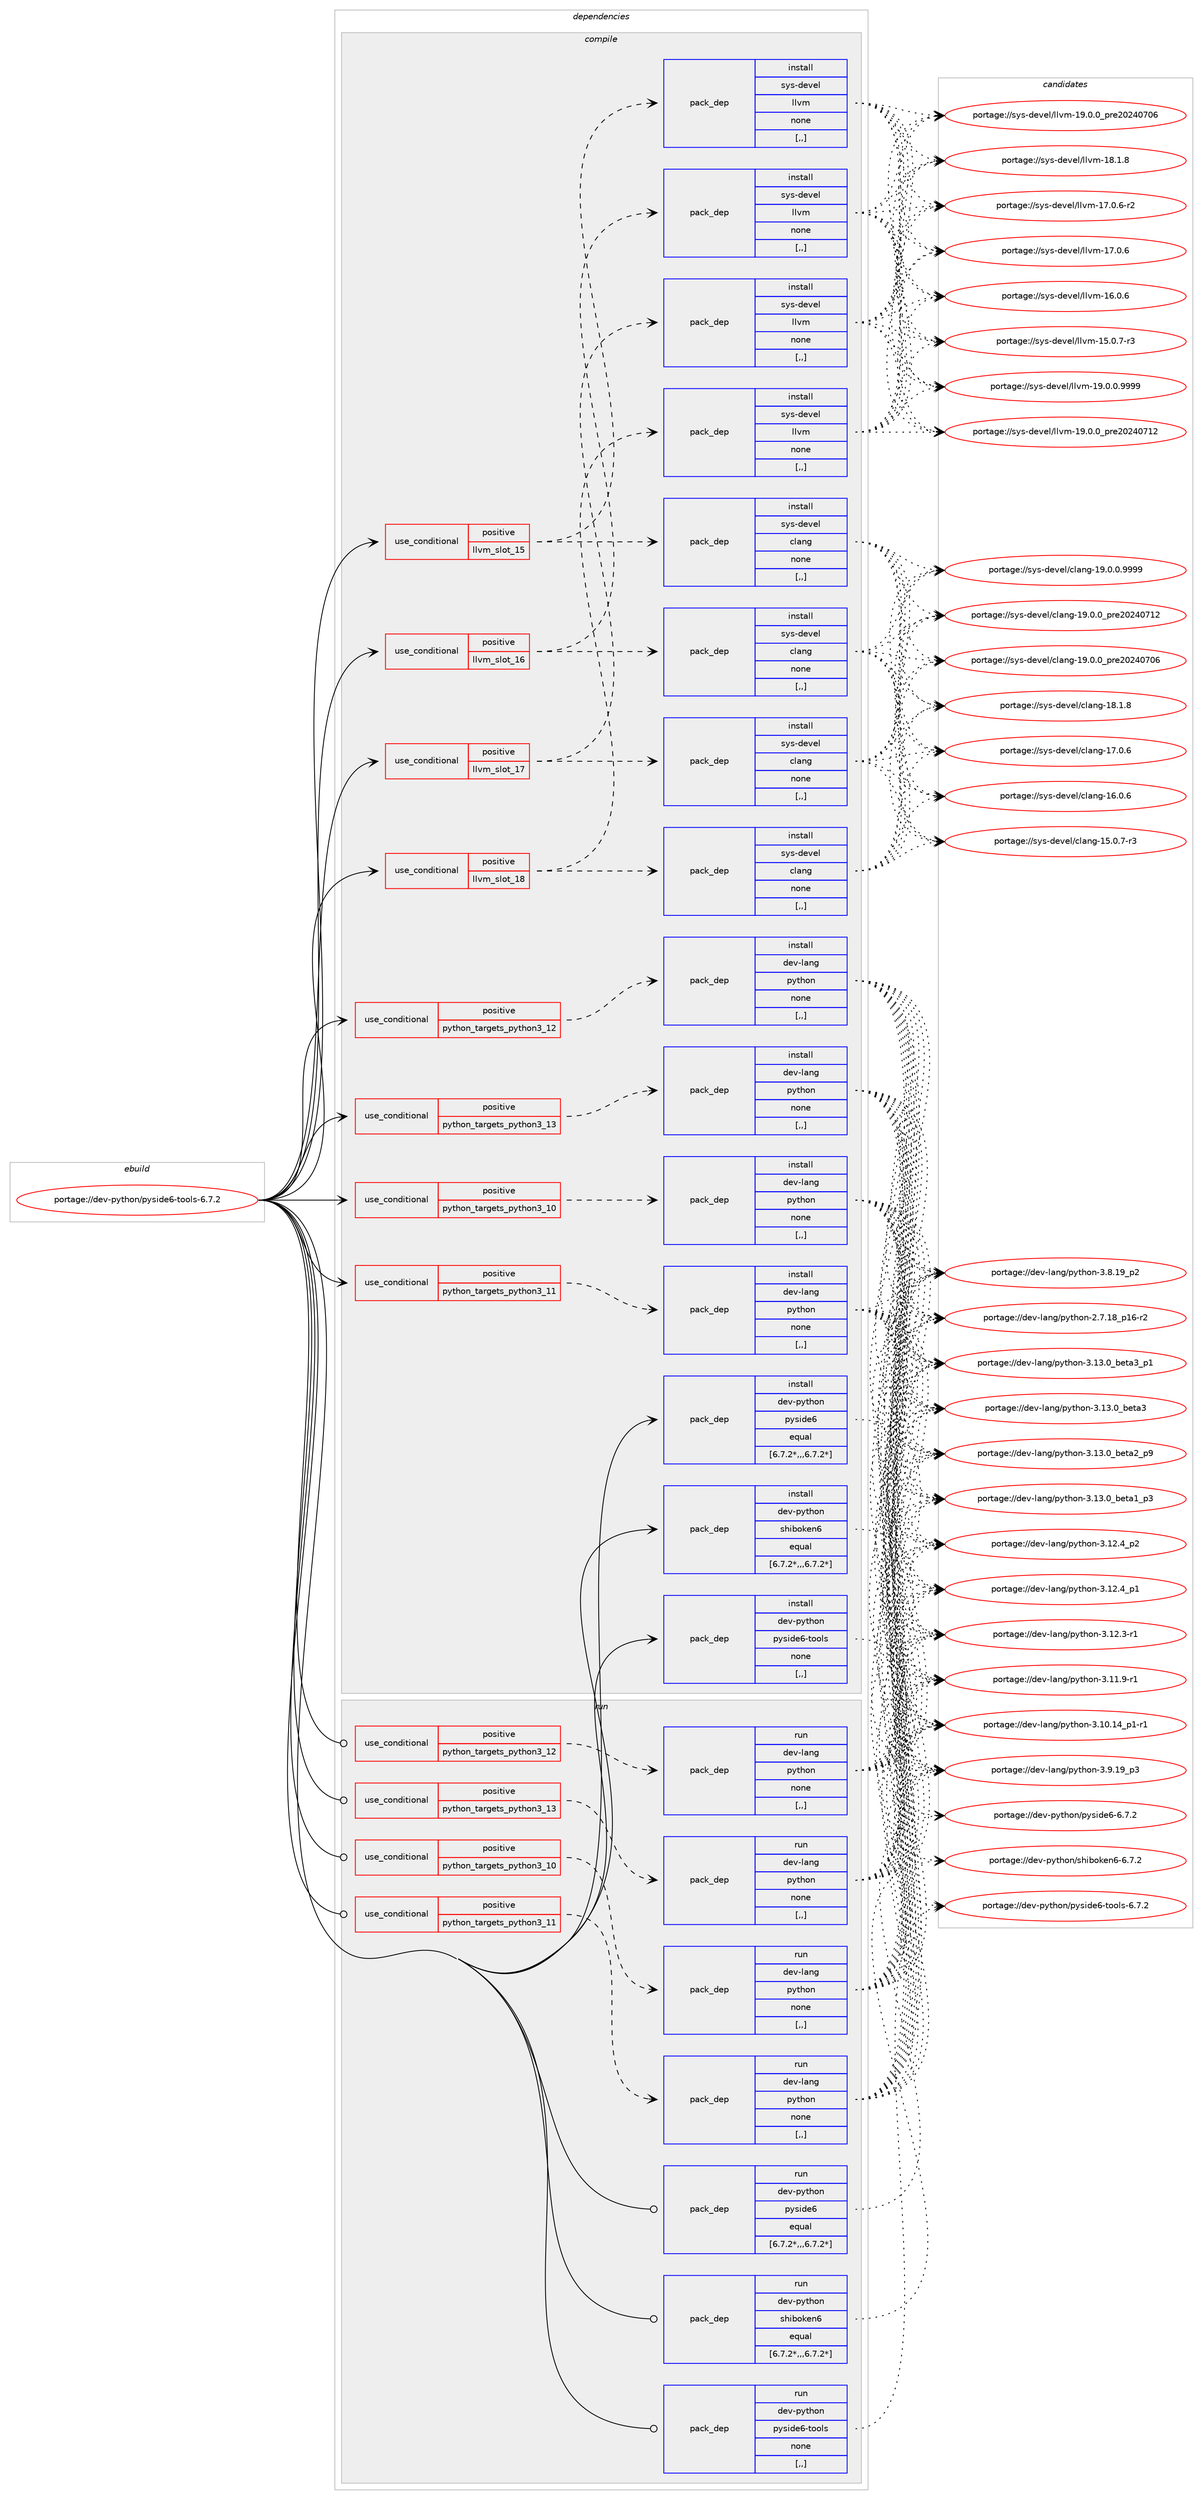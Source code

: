 digraph prolog {

# *************
# Graph options
# *************

newrank=true;
concentrate=true;
compound=true;
graph [rankdir=LR,fontname=Helvetica,fontsize=10,ranksep=1.5];#, ranksep=2.5, nodesep=0.2];
edge  [arrowhead=vee];
node  [fontname=Helvetica,fontsize=10];

# **********
# The ebuild
# **********

subgraph cluster_leftcol {
color=gray;
label=<<i>ebuild</i>>;
id [label="portage://dev-python/pyside6-tools-6.7.2", color=red, width=4, href="../dev-python/pyside6-tools-6.7.2.svg"];
}

# ****************
# The dependencies
# ****************

subgraph cluster_midcol {
color=gray;
label=<<i>dependencies</i>>;
subgraph cluster_compile {
fillcolor="#eeeeee";
style=filled;
label=<<i>compile</i>>;
subgraph cond37567 {
dependency158125 [label=<<TABLE BORDER="0" CELLBORDER="1" CELLSPACING="0" CELLPADDING="4"><TR><TD ROWSPAN="3" CELLPADDING="10">use_conditional</TD></TR><TR><TD>positive</TD></TR><TR><TD>llvm_slot_15</TD></TR></TABLE>>, shape=none, color=red];
subgraph pack119290 {
dependency158126 [label=<<TABLE BORDER="0" CELLBORDER="1" CELLSPACING="0" CELLPADDING="4" WIDTH="220"><TR><TD ROWSPAN="6" CELLPADDING="30">pack_dep</TD></TR><TR><TD WIDTH="110">install</TD></TR><TR><TD>sys-devel</TD></TR><TR><TD>clang</TD></TR><TR><TD>none</TD></TR><TR><TD>[,,]</TD></TR></TABLE>>, shape=none, color=blue];
}
dependency158125:e -> dependency158126:w [weight=20,style="dashed",arrowhead="vee"];
subgraph pack119291 {
dependency158127 [label=<<TABLE BORDER="0" CELLBORDER="1" CELLSPACING="0" CELLPADDING="4" WIDTH="220"><TR><TD ROWSPAN="6" CELLPADDING="30">pack_dep</TD></TR><TR><TD WIDTH="110">install</TD></TR><TR><TD>sys-devel</TD></TR><TR><TD>llvm</TD></TR><TR><TD>none</TD></TR><TR><TD>[,,]</TD></TR></TABLE>>, shape=none, color=blue];
}
dependency158125:e -> dependency158127:w [weight=20,style="dashed",arrowhead="vee"];
}
id:e -> dependency158125:w [weight=20,style="solid",arrowhead="vee"];
subgraph cond37568 {
dependency158128 [label=<<TABLE BORDER="0" CELLBORDER="1" CELLSPACING="0" CELLPADDING="4"><TR><TD ROWSPAN="3" CELLPADDING="10">use_conditional</TD></TR><TR><TD>positive</TD></TR><TR><TD>llvm_slot_16</TD></TR></TABLE>>, shape=none, color=red];
subgraph pack119292 {
dependency158129 [label=<<TABLE BORDER="0" CELLBORDER="1" CELLSPACING="0" CELLPADDING="4" WIDTH="220"><TR><TD ROWSPAN="6" CELLPADDING="30">pack_dep</TD></TR><TR><TD WIDTH="110">install</TD></TR><TR><TD>sys-devel</TD></TR><TR><TD>clang</TD></TR><TR><TD>none</TD></TR><TR><TD>[,,]</TD></TR></TABLE>>, shape=none, color=blue];
}
dependency158128:e -> dependency158129:w [weight=20,style="dashed",arrowhead="vee"];
subgraph pack119293 {
dependency158130 [label=<<TABLE BORDER="0" CELLBORDER="1" CELLSPACING="0" CELLPADDING="4" WIDTH="220"><TR><TD ROWSPAN="6" CELLPADDING="30">pack_dep</TD></TR><TR><TD WIDTH="110">install</TD></TR><TR><TD>sys-devel</TD></TR><TR><TD>llvm</TD></TR><TR><TD>none</TD></TR><TR><TD>[,,]</TD></TR></TABLE>>, shape=none, color=blue];
}
dependency158128:e -> dependency158130:w [weight=20,style="dashed",arrowhead="vee"];
}
id:e -> dependency158128:w [weight=20,style="solid",arrowhead="vee"];
subgraph cond37569 {
dependency158131 [label=<<TABLE BORDER="0" CELLBORDER="1" CELLSPACING="0" CELLPADDING="4"><TR><TD ROWSPAN="3" CELLPADDING="10">use_conditional</TD></TR><TR><TD>positive</TD></TR><TR><TD>llvm_slot_17</TD></TR></TABLE>>, shape=none, color=red];
subgraph pack119294 {
dependency158132 [label=<<TABLE BORDER="0" CELLBORDER="1" CELLSPACING="0" CELLPADDING="4" WIDTH="220"><TR><TD ROWSPAN="6" CELLPADDING="30">pack_dep</TD></TR><TR><TD WIDTH="110">install</TD></TR><TR><TD>sys-devel</TD></TR><TR><TD>clang</TD></TR><TR><TD>none</TD></TR><TR><TD>[,,]</TD></TR></TABLE>>, shape=none, color=blue];
}
dependency158131:e -> dependency158132:w [weight=20,style="dashed",arrowhead="vee"];
subgraph pack119295 {
dependency158133 [label=<<TABLE BORDER="0" CELLBORDER="1" CELLSPACING="0" CELLPADDING="4" WIDTH="220"><TR><TD ROWSPAN="6" CELLPADDING="30">pack_dep</TD></TR><TR><TD WIDTH="110">install</TD></TR><TR><TD>sys-devel</TD></TR><TR><TD>llvm</TD></TR><TR><TD>none</TD></TR><TR><TD>[,,]</TD></TR></TABLE>>, shape=none, color=blue];
}
dependency158131:e -> dependency158133:w [weight=20,style="dashed",arrowhead="vee"];
}
id:e -> dependency158131:w [weight=20,style="solid",arrowhead="vee"];
subgraph cond37570 {
dependency158134 [label=<<TABLE BORDER="0" CELLBORDER="1" CELLSPACING="0" CELLPADDING="4"><TR><TD ROWSPAN="3" CELLPADDING="10">use_conditional</TD></TR><TR><TD>positive</TD></TR><TR><TD>llvm_slot_18</TD></TR></TABLE>>, shape=none, color=red];
subgraph pack119296 {
dependency158135 [label=<<TABLE BORDER="0" CELLBORDER="1" CELLSPACING="0" CELLPADDING="4" WIDTH="220"><TR><TD ROWSPAN="6" CELLPADDING="30">pack_dep</TD></TR><TR><TD WIDTH="110">install</TD></TR><TR><TD>sys-devel</TD></TR><TR><TD>clang</TD></TR><TR><TD>none</TD></TR><TR><TD>[,,]</TD></TR></TABLE>>, shape=none, color=blue];
}
dependency158134:e -> dependency158135:w [weight=20,style="dashed",arrowhead="vee"];
subgraph pack119297 {
dependency158136 [label=<<TABLE BORDER="0" CELLBORDER="1" CELLSPACING="0" CELLPADDING="4" WIDTH="220"><TR><TD ROWSPAN="6" CELLPADDING="30">pack_dep</TD></TR><TR><TD WIDTH="110">install</TD></TR><TR><TD>sys-devel</TD></TR><TR><TD>llvm</TD></TR><TR><TD>none</TD></TR><TR><TD>[,,]</TD></TR></TABLE>>, shape=none, color=blue];
}
dependency158134:e -> dependency158136:w [weight=20,style="dashed",arrowhead="vee"];
}
id:e -> dependency158134:w [weight=20,style="solid",arrowhead="vee"];
subgraph cond37571 {
dependency158137 [label=<<TABLE BORDER="0" CELLBORDER="1" CELLSPACING="0" CELLPADDING="4"><TR><TD ROWSPAN="3" CELLPADDING="10">use_conditional</TD></TR><TR><TD>positive</TD></TR><TR><TD>python_targets_python3_10</TD></TR></TABLE>>, shape=none, color=red];
subgraph pack119298 {
dependency158138 [label=<<TABLE BORDER="0" CELLBORDER="1" CELLSPACING="0" CELLPADDING="4" WIDTH="220"><TR><TD ROWSPAN="6" CELLPADDING="30">pack_dep</TD></TR><TR><TD WIDTH="110">install</TD></TR><TR><TD>dev-lang</TD></TR><TR><TD>python</TD></TR><TR><TD>none</TD></TR><TR><TD>[,,]</TD></TR></TABLE>>, shape=none, color=blue];
}
dependency158137:e -> dependency158138:w [weight=20,style="dashed",arrowhead="vee"];
}
id:e -> dependency158137:w [weight=20,style="solid",arrowhead="vee"];
subgraph cond37572 {
dependency158139 [label=<<TABLE BORDER="0" CELLBORDER="1" CELLSPACING="0" CELLPADDING="4"><TR><TD ROWSPAN="3" CELLPADDING="10">use_conditional</TD></TR><TR><TD>positive</TD></TR><TR><TD>python_targets_python3_11</TD></TR></TABLE>>, shape=none, color=red];
subgraph pack119299 {
dependency158140 [label=<<TABLE BORDER="0" CELLBORDER="1" CELLSPACING="0" CELLPADDING="4" WIDTH="220"><TR><TD ROWSPAN="6" CELLPADDING="30">pack_dep</TD></TR><TR><TD WIDTH="110">install</TD></TR><TR><TD>dev-lang</TD></TR><TR><TD>python</TD></TR><TR><TD>none</TD></TR><TR><TD>[,,]</TD></TR></TABLE>>, shape=none, color=blue];
}
dependency158139:e -> dependency158140:w [weight=20,style="dashed",arrowhead="vee"];
}
id:e -> dependency158139:w [weight=20,style="solid",arrowhead="vee"];
subgraph cond37573 {
dependency158141 [label=<<TABLE BORDER="0" CELLBORDER="1" CELLSPACING="0" CELLPADDING="4"><TR><TD ROWSPAN="3" CELLPADDING="10">use_conditional</TD></TR><TR><TD>positive</TD></TR><TR><TD>python_targets_python3_12</TD></TR></TABLE>>, shape=none, color=red];
subgraph pack119300 {
dependency158142 [label=<<TABLE BORDER="0" CELLBORDER="1" CELLSPACING="0" CELLPADDING="4" WIDTH="220"><TR><TD ROWSPAN="6" CELLPADDING="30">pack_dep</TD></TR><TR><TD WIDTH="110">install</TD></TR><TR><TD>dev-lang</TD></TR><TR><TD>python</TD></TR><TR><TD>none</TD></TR><TR><TD>[,,]</TD></TR></TABLE>>, shape=none, color=blue];
}
dependency158141:e -> dependency158142:w [weight=20,style="dashed",arrowhead="vee"];
}
id:e -> dependency158141:w [weight=20,style="solid",arrowhead="vee"];
subgraph cond37574 {
dependency158143 [label=<<TABLE BORDER="0" CELLBORDER="1" CELLSPACING="0" CELLPADDING="4"><TR><TD ROWSPAN="3" CELLPADDING="10">use_conditional</TD></TR><TR><TD>positive</TD></TR><TR><TD>python_targets_python3_13</TD></TR></TABLE>>, shape=none, color=red];
subgraph pack119301 {
dependency158144 [label=<<TABLE BORDER="0" CELLBORDER="1" CELLSPACING="0" CELLPADDING="4" WIDTH="220"><TR><TD ROWSPAN="6" CELLPADDING="30">pack_dep</TD></TR><TR><TD WIDTH="110">install</TD></TR><TR><TD>dev-lang</TD></TR><TR><TD>python</TD></TR><TR><TD>none</TD></TR><TR><TD>[,,]</TD></TR></TABLE>>, shape=none, color=blue];
}
dependency158143:e -> dependency158144:w [weight=20,style="dashed",arrowhead="vee"];
}
id:e -> dependency158143:w [weight=20,style="solid",arrowhead="vee"];
subgraph pack119302 {
dependency158145 [label=<<TABLE BORDER="0" CELLBORDER="1" CELLSPACING="0" CELLPADDING="4" WIDTH="220"><TR><TD ROWSPAN="6" CELLPADDING="30">pack_dep</TD></TR><TR><TD WIDTH="110">install</TD></TR><TR><TD>dev-python</TD></TR><TR><TD>pyside6</TD></TR><TR><TD>equal</TD></TR><TR><TD>[6.7.2*,,,6.7.2*]</TD></TR></TABLE>>, shape=none, color=blue];
}
id:e -> dependency158145:w [weight=20,style="solid",arrowhead="vee"];
subgraph pack119303 {
dependency158146 [label=<<TABLE BORDER="0" CELLBORDER="1" CELLSPACING="0" CELLPADDING="4" WIDTH="220"><TR><TD ROWSPAN="6" CELLPADDING="30">pack_dep</TD></TR><TR><TD WIDTH="110">install</TD></TR><TR><TD>dev-python</TD></TR><TR><TD>shiboken6</TD></TR><TR><TD>equal</TD></TR><TR><TD>[6.7.2*,,,6.7.2*]</TD></TR></TABLE>>, shape=none, color=blue];
}
id:e -> dependency158146:w [weight=20,style="solid",arrowhead="vee"];
subgraph pack119304 {
dependency158147 [label=<<TABLE BORDER="0" CELLBORDER="1" CELLSPACING="0" CELLPADDING="4" WIDTH="220"><TR><TD ROWSPAN="6" CELLPADDING="30">pack_dep</TD></TR><TR><TD WIDTH="110">install</TD></TR><TR><TD>dev-python</TD></TR><TR><TD>pyside6-tools</TD></TR><TR><TD>none</TD></TR><TR><TD>[,,]</TD></TR></TABLE>>, shape=none, color=blue];
}
id:e -> dependency158147:w [weight=20,style="solid",arrowhead="vee"];
}
subgraph cluster_compileandrun {
fillcolor="#eeeeee";
style=filled;
label=<<i>compile and run</i>>;
}
subgraph cluster_run {
fillcolor="#eeeeee";
style=filled;
label=<<i>run</i>>;
subgraph cond37575 {
dependency158148 [label=<<TABLE BORDER="0" CELLBORDER="1" CELLSPACING="0" CELLPADDING="4"><TR><TD ROWSPAN="3" CELLPADDING="10">use_conditional</TD></TR><TR><TD>positive</TD></TR><TR><TD>python_targets_python3_10</TD></TR></TABLE>>, shape=none, color=red];
subgraph pack119305 {
dependency158149 [label=<<TABLE BORDER="0" CELLBORDER="1" CELLSPACING="0" CELLPADDING="4" WIDTH="220"><TR><TD ROWSPAN="6" CELLPADDING="30">pack_dep</TD></TR><TR><TD WIDTH="110">run</TD></TR><TR><TD>dev-lang</TD></TR><TR><TD>python</TD></TR><TR><TD>none</TD></TR><TR><TD>[,,]</TD></TR></TABLE>>, shape=none, color=blue];
}
dependency158148:e -> dependency158149:w [weight=20,style="dashed",arrowhead="vee"];
}
id:e -> dependency158148:w [weight=20,style="solid",arrowhead="odot"];
subgraph cond37576 {
dependency158150 [label=<<TABLE BORDER="0" CELLBORDER="1" CELLSPACING="0" CELLPADDING="4"><TR><TD ROWSPAN="3" CELLPADDING="10">use_conditional</TD></TR><TR><TD>positive</TD></TR><TR><TD>python_targets_python3_11</TD></TR></TABLE>>, shape=none, color=red];
subgraph pack119306 {
dependency158151 [label=<<TABLE BORDER="0" CELLBORDER="1" CELLSPACING="0" CELLPADDING="4" WIDTH="220"><TR><TD ROWSPAN="6" CELLPADDING="30">pack_dep</TD></TR><TR><TD WIDTH="110">run</TD></TR><TR><TD>dev-lang</TD></TR><TR><TD>python</TD></TR><TR><TD>none</TD></TR><TR><TD>[,,]</TD></TR></TABLE>>, shape=none, color=blue];
}
dependency158150:e -> dependency158151:w [weight=20,style="dashed",arrowhead="vee"];
}
id:e -> dependency158150:w [weight=20,style="solid",arrowhead="odot"];
subgraph cond37577 {
dependency158152 [label=<<TABLE BORDER="0" CELLBORDER="1" CELLSPACING="0" CELLPADDING="4"><TR><TD ROWSPAN="3" CELLPADDING="10">use_conditional</TD></TR><TR><TD>positive</TD></TR><TR><TD>python_targets_python3_12</TD></TR></TABLE>>, shape=none, color=red];
subgraph pack119307 {
dependency158153 [label=<<TABLE BORDER="0" CELLBORDER="1" CELLSPACING="0" CELLPADDING="4" WIDTH="220"><TR><TD ROWSPAN="6" CELLPADDING="30">pack_dep</TD></TR><TR><TD WIDTH="110">run</TD></TR><TR><TD>dev-lang</TD></TR><TR><TD>python</TD></TR><TR><TD>none</TD></TR><TR><TD>[,,]</TD></TR></TABLE>>, shape=none, color=blue];
}
dependency158152:e -> dependency158153:w [weight=20,style="dashed",arrowhead="vee"];
}
id:e -> dependency158152:w [weight=20,style="solid",arrowhead="odot"];
subgraph cond37578 {
dependency158154 [label=<<TABLE BORDER="0" CELLBORDER="1" CELLSPACING="0" CELLPADDING="4"><TR><TD ROWSPAN="3" CELLPADDING="10">use_conditional</TD></TR><TR><TD>positive</TD></TR><TR><TD>python_targets_python3_13</TD></TR></TABLE>>, shape=none, color=red];
subgraph pack119308 {
dependency158155 [label=<<TABLE BORDER="0" CELLBORDER="1" CELLSPACING="0" CELLPADDING="4" WIDTH="220"><TR><TD ROWSPAN="6" CELLPADDING="30">pack_dep</TD></TR><TR><TD WIDTH="110">run</TD></TR><TR><TD>dev-lang</TD></TR><TR><TD>python</TD></TR><TR><TD>none</TD></TR><TR><TD>[,,]</TD></TR></TABLE>>, shape=none, color=blue];
}
dependency158154:e -> dependency158155:w [weight=20,style="dashed",arrowhead="vee"];
}
id:e -> dependency158154:w [weight=20,style="solid",arrowhead="odot"];
subgraph pack119309 {
dependency158156 [label=<<TABLE BORDER="0" CELLBORDER="1" CELLSPACING="0" CELLPADDING="4" WIDTH="220"><TR><TD ROWSPAN="6" CELLPADDING="30">pack_dep</TD></TR><TR><TD WIDTH="110">run</TD></TR><TR><TD>dev-python</TD></TR><TR><TD>pyside6</TD></TR><TR><TD>equal</TD></TR><TR><TD>[6.7.2*,,,6.7.2*]</TD></TR></TABLE>>, shape=none, color=blue];
}
id:e -> dependency158156:w [weight=20,style="solid",arrowhead="odot"];
subgraph pack119310 {
dependency158157 [label=<<TABLE BORDER="0" CELLBORDER="1" CELLSPACING="0" CELLPADDING="4" WIDTH="220"><TR><TD ROWSPAN="6" CELLPADDING="30">pack_dep</TD></TR><TR><TD WIDTH="110">run</TD></TR><TR><TD>dev-python</TD></TR><TR><TD>shiboken6</TD></TR><TR><TD>equal</TD></TR><TR><TD>[6.7.2*,,,6.7.2*]</TD></TR></TABLE>>, shape=none, color=blue];
}
id:e -> dependency158157:w [weight=20,style="solid",arrowhead="odot"];
subgraph pack119311 {
dependency158158 [label=<<TABLE BORDER="0" CELLBORDER="1" CELLSPACING="0" CELLPADDING="4" WIDTH="220"><TR><TD ROWSPAN="6" CELLPADDING="30">pack_dep</TD></TR><TR><TD WIDTH="110">run</TD></TR><TR><TD>dev-python</TD></TR><TR><TD>pyside6-tools</TD></TR><TR><TD>none</TD></TR><TR><TD>[,,]</TD></TR></TABLE>>, shape=none, color=blue];
}
id:e -> dependency158158:w [weight=20,style="solid",arrowhead="odot"];
}
}

# **************
# The candidates
# **************

subgraph cluster_choices {
rank=same;
color=gray;
label=<<i>candidates</i>>;

subgraph choice119290 {
color=black;
nodesep=1;
choice11512111545100101118101108479910897110103454957464846484657575757 [label="portage://sys-devel/clang-19.0.0.9999", color=red, width=4,href="../sys-devel/clang-19.0.0.9999.svg"];
choice1151211154510010111810110847991089711010345495746484648951121141015048505248554950 [label="portage://sys-devel/clang-19.0.0_pre20240712", color=red, width=4,href="../sys-devel/clang-19.0.0_pre20240712.svg"];
choice1151211154510010111810110847991089711010345495746484648951121141015048505248554854 [label="portage://sys-devel/clang-19.0.0_pre20240706", color=red, width=4,href="../sys-devel/clang-19.0.0_pre20240706.svg"];
choice1151211154510010111810110847991089711010345495646494656 [label="portage://sys-devel/clang-18.1.8", color=red, width=4,href="../sys-devel/clang-18.1.8.svg"];
choice1151211154510010111810110847991089711010345495546484654 [label="portage://sys-devel/clang-17.0.6", color=red, width=4,href="../sys-devel/clang-17.0.6.svg"];
choice1151211154510010111810110847991089711010345495446484654 [label="portage://sys-devel/clang-16.0.6", color=red, width=4,href="../sys-devel/clang-16.0.6.svg"];
choice11512111545100101118101108479910897110103454953464846554511451 [label="portage://sys-devel/clang-15.0.7-r3", color=red, width=4,href="../sys-devel/clang-15.0.7-r3.svg"];
dependency158126:e -> choice11512111545100101118101108479910897110103454957464846484657575757:w [style=dotted,weight="100"];
dependency158126:e -> choice1151211154510010111810110847991089711010345495746484648951121141015048505248554950:w [style=dotted,weight="100"];
dependency158126:e -> choice1151211154510010111810110847991089711010345495746484648951121141015048505248554854:w [style=dotted,weight="100"];
dependency158126:e -> choice1151211154510010111810110847991089711010345495646494656:w [style=dotted,weight="100"];
dependency158126:e -> choice1151211154510010111810110847991089711010345495546484654:w [style=dotted,weight="100"];
dependency158126:e -> choice1151211154510010111810110847991089711010345495446484654:w [style=dotted,weight="100"];
dependency158126:e -> choice11512111545100101118101108479910897110103454953464846554511451:w [style=dotted,weight="100"];
}
subgraph choice119291 {
color=black;
nodesep=1;
choice1151211154510010111810110847108108118109454957464846484657575757 [label="portage://sys-devel/llvm-19.0.0.9999", color=red, width=4,href="../sys-devel/llvm-19.0.0.9999.svg"];
choice115121115451001011181011084710810811810945495746484648951121141015048505248554950 [label="portage://sys-devel/llvm-19.0.0_pre20240712", color=red, width=4,href="../sys-devel/llvm-19.0.0_pre20240712.svg"];
choice115121115451001011181011084710810811810945495746484648951121141015048505248554854 [label="portage://sys-devel/llvm-19.0.0_pre20240706", color=red, width=4,href="../sys-devel/llvm-19.0.0_pre20240706.svg"];
choice115121115451001011181011084710810811810945495646494656 [label="portage://sys-devel/llvm-18.1.8", color=red, width=4,href="../sys-devel/llvm-18.1.8.svg"];
choice1151211154510010111810110847108108118109454955464846544511450 [label="portage://sys-devel/llvm-17.0.6-r2", color=red, width=4,href="../sys-devel/llvm-17.0.6-r2.svg"];
choice115121115451001011181011084710810811810945495546484654 [label="portage://sys-devel/llvm-17.0.6", color=red, width=4,href="../sys-devel/llvm-17.0.6.svg"];
choice115121115451001011181011084710810811810945495446484654 [label="portage://sys-devel/llvm-16.0.6", color=red, width=4,href="../sys-devel/llvm-16.0.6.svg"];
choice1151211154510010111810110847108108118109454953464846554511451 [label="portage://sys-devel/llvm-15.0.7-r3", color=red, width=4,href="../sys-devel/llvm-15.0.7-r3.svg"];
dependency158127:e -> choice1151211154510010111810110847108108118109454957464846484657575757:w [style=dotted,weight="100"];
dependency158127:e -> choice115121115451001011181011084710810811810945495746484648951121141015048505248554950:w [style=dotted,weight="100"];
dependency158127:e -> choice115121115451001011181011084710810811810945495746484648951121141015048505248554854:w [style=dotted,weight="100"];
dependency158127:e -> choice115121115451001011181011084710810811810945495646494656:w [style=dotted,weight="100"];
dependency158127:e -> choice1151211154510010111810110847108108118109454955464846544511450:w [style=dotted,weight="100"];
dependency158127:e -> choice115121115451001011181011084710810811810945495546484654:w [style=dotted,weight="100"];
dependency158127:e -> choice115121115451001011181011084710810811810945495446484654:w [style=dotted,weight="100"];
dependency158127:e -> choice1151211154510010111810110847108108118109454953464846554511451:w [style=dotted,weight="100"];
}
subgraph choice119292 {
color=black;
nodesep=1;
choice11512111545100101118101108479910897110103454957464846484657575757 [label="portage://sys-devel/clang-19.0.0.9999", color=red, width=4,href="../sys-devel/clang-19.0.0.9999.svg"];
choice1151211154510010111810110847991089711010345495746484648951121141015048505248554950 [label="portage://sys-devel/clang-19.0.0_pre20240712", color=red, width=4,href="../sys-devel/clang-19.0.0_pre20240712.svg"];
choice1151211154510010111810110847991089711010345495746484648951121141015048505248554854 [label="portage://sys-devel/clang-19.0.0_pre20240706", color=red, width=4,href="../sys-devel/clang-19.0.0_pre20240706.svg"];
choice1151211154510010111810110847991089711010345495646494656 [label="portage://sys-devel/clang-18.1.8", color=red, width=4,href="../sys-devel/clang-18.1.8.svg"];
choice1151211154510010111810110847991089711010345495546484654 [label="portage://sys-devel/clang-17.0.6", color=red, width=4,href="../sys-devel/clang-17.0.6.svg"];
choice1151211154510010111810110847991089711010345495446484654 [label="portage://sys-devel/clang-16.0.6", color=red, width=4,href="../sys-devel/clang-16.0.6.svg"];
choice11512111545100101118101108479910897110103454953464846554511451 [label="portage://sys-devel/clang-15.0.7-r3", color=red, width=4,href="../sys-devel/clang-15.0.7-r3.svg"];
dependency158129:e -> choice11512111545100101118101108479910897110103454957464846484657575757:w [style=dotted,weight="100"];
dependency158129:e -> choice1151211154510010111810110847991089711010345495746484648951121141015048505248554950:w [style=dotted,weight="100"];
dependency158129:e -> choice1151211154510010111810110847991089711010345495746484648951121141015048505248554854:w [style=dotted,weight="100"];
dependency158129:e -> choice1151211154510010111810110847991089711010345495646494656:w [style=dotted,weight="100"];
dependency158129:e -> choice1151211154510010111810110847991089711010345495546484654:w [style=dotted,weight="100"];
dependency158129:e -> choice1151211154510010111810110847991089711010345495446484654:w [style=dotted,weight="100"];
dependency158129:e -> choice11512111545100101118101108479910897110103454953464846554511451:w [style=dotted,weight="100"];
}
subgraph choice119293 {
color=black;
nodesep=1;
choice1151211154510010111810110847108108118109454957464846484657575757 [label="portage://sys-devel/llvm-19.0.0.9999", color=red, width=4,href="../sys-devel/llvm-19.0.0.9999.svg"];
choice115121115451001011181011084710810811810945495746484648951121141015048505248554950 [label="portage://sys-devel/llvm-19.0.0_pre20240712", color=red, width=4,href="../sys-devel/llvm-19.0.0_pre20240712.svg"];
choice115121115451001011181011084710810811810945495746484648951121141015048505248554854 [label="portage://sys-devel/llvm-19.0.0_pre20240706", color=red, width=4,href="../sys-devel/llvm-19.0.0_pre20240706.svg"];
choice115121115451001011181011084710810811810945495646494656 [label="portage://sys-devel/llvm-18.1.8", color=red, width=4,href="../sys-devel/llvm-18.1.8.svg"];
choice1151211154510010111810110847108108118109454955464846544511450 [label="portage://sys-devel/llvm-17.0.6-r2", color=red, width=4,href="../sys-devel/llvm-17.0.6-r2.svg"];
choice115121115451001011181011084710810811810945495546484654 [label="portage://sys-devel/llvm-17.0.6", color=red, width=4,href="../sys-devel/llvm-17.0.6.svg"];
choice115121115451001011181011084710810811810945495446484654 [label="portage://sys-devel/llvm-16.0.6", color=red, width=4,href="../sys-devel/llvm-16.0.6.svg"];
choice1151211154510010111810110847108108118109454953464846554511451 [label="portage://sys-devel/llvm-15.0.7-r3", color=red, width=4,href="../sys-devel/llvm-15.0.7-r3.svg"];
dependency158130:e -> choice1151211154510010111810110847108108118109454957464846484657575757:w [style=dotted,weight="100"];
dependency158130:e -> choice115121115451001011181011084710810811810945495746484648951121141015048505248554950:w [style=dotted,weight="100"];
dependency158130:e -> choice115121115451001011181011084710810811810945495746484648951121141015048505248554854:w [style=dotted,weight="100"];
dependency158130:e -> choice115121115451001011181011084710810811810945495646494656:w [style=dotted,weight="100"];
dependency158130:e -> choice1151211154510010111810110847108108118109454955464846544511450:w [style=dotted,weight="100"];
dependency158130:e -> choice115121115451001011181011084710810811810945495546484654:w [style=dotted,weight="100"];
dependency158130:e -> choice115121115451001011181011084710810811810945495446484654:w [style=dotted,weight="100"];
dependency158130:e -> choice1151211154510010111810110847108108118109454953464846554511451:w [style=dotted,weight="100"];
}
subgraph choice119294 {
color=black;
nodesep=1;
choice11512111545100101118101108479910897110103454957464846484657575757 [label="portage://sys-devel/clang-19.0.0.9999", color=red, width=4,href="../sys-devel/clang-19.0.0.9999.svg"];
choice1151211154510010111810110847991089711010345495746484648951121141015048505248554950 [label="portage://sys-devel/clang-19.0.0_pre20240712", color=red, width=4,href="../sys-devel/clang-19.0.0_pre20240712.svg"];
choice1151211154510010111810110847991089711010345495746484648951121141015048505248554854 [label="portage://sys-devel/clang-19.0.0_pre20240706", color=red, width=4,href="../sys-devel/clang-19.0.0_pre20240706.svg"];
choice1151211154510010111810110847991089711010345495646494656 [label="portage://sys-devel/clang-18.1.8", color=red, width=4,href="../sys-devel/clang-18.1.8.svg"];
choice1151211154510010111810110847991089711010345495546484654 [label="portage://sys-devel/clang-17.0.6", color=red, width=4,href="../sys-devel/clang-17.0.6.svg"];
choice1151211154510010111810110847991089711010345495446484654 [label="portage://sys-devel/clang-16.0.6", color=red, width=4,href="../sys-devel/clang-16.0.6.svg"];
choice11512111545100101118101108479910897110103454953464846554511451 [label="portage://sys-devel/clang-15.0.7-r3", color=red, width=4,href="../sys-devel/clang-15.0.7-r3.svg"];
dependency158132:e -> choice11512111545100101118101108479910897110103454957464846484657575757:w [style=dotted,weight="100"];
dependency158132:e -> choice1151211154510010111810110847991089711010345495746484648951121141015048505248554950:w [style=dotted,weight="100"];
dependency158132:e -> choice1151211154510010111810110847991089711010345495746484648951121141015048505248554854:w [style=dotted,weight="100"];
dependency158132:e -> choice1151211154510010111810110847991089711010345495646494656:w [style=dotted,weight="100"];
dependency158132:e -> choice1151211154510010111810110847991089711010345495546484654:w [style=dotted,weight="100"];
dependency158132:e -> choice1151211154510010111810110847991089711010345495446484654:w [style=dotted,weight="100"];
dependency158132:e -> choice11512111545100101118101108479910897110103454953464846554511451:w [style=dotted,weight="100"];
}
subgraph choice119295 {
color=black;
nodesep=1;
choice1151211154510010111810110847108108118109454957464846484657575757 [label="portage://sys-devel/llvm-19.0.0.9999", color=red, width=4,href="../sys-devel/llvm-19.0.0.9999.svg"];
choice115121115451001011181011084710810811810945495746484648951121141015048505248554950 [label="portage://sys-devel/llvm-19.0.0_pre20240712", color=red, width=4,href="../sys-devel/llvm-19.0.0_pre20240712.svg"];
choice115121115451001011181011084710810811810945495746484648951121141015048505248554854 [label="portage://sys-devel/llvm-19.0.0_pre20240706", color=red, width=4,href="../sys-devel/llvm-19.0.0_pre20240706.svg"];
choice115121115451001011181011084710810811810945495646494656 [label="portage://sys-devel/llvm-18.1.8", color=red, width=4,href="../sys-devel/llvm-18.1.8.svg"];
choice1151211154510010111810110847108108118109454955464846544511450 [label="portage://sys-devel/llvm-17.0.6-r2", color=red, width=4,href="../sys-devel/llvm-17.0.6-r2.svg"];
choice115121115451001011181011084710810811810945495546484654 [label="portage://sys-devel/llvm-17.0.6", color=red, width=4,href="../sys-devel/llvm-17.0.6.svg"];
choice115121115451001011181011084710810811810945495446484654 [label="portage://sys-devel/llvm-16.0.6", color=red, width=4,href="../sys-devel/llvm-16.0.6.svg"];
choice1151211154510010111810110847108108118109454953464846554511451 [label="portage://sys-devel/llvm-15.0.7-r3", color=red, width=4,href="../sys-devel/llvm-15.0.7-r3.svg"];
dependency158133:e -> choice1151211154510010111810110847108108118109454957464846484657575757:w [style=dotted,weight="100"];
dependency158133:e -> choice115121115451001011181011084710810811810945495746484648951121141015048505248554950:w [style=dotted,weight="100"];
dependency158133:e -> choice115121115451001011181011084710810811810945495746484648951121141015048505248554854:w [style=dotted,weight="100"];
dependency158133:e -> choice115121115451001011181011084710810811810945495646494656:w [style=dotted,weight="100"];
dependency158133:e -> choice1151211154510010111810110847108108118109454955464846544511450:w [style=dotted,weight="100"];
dependency158133:e -> choice115121115451001011181011084710810811810945495546484654:w [style=dotted,weight="100"];
dependency158133:e -> choice115121115451001011181011084710810811810945495446484654:w [style=dotted,weight="100"];
dependency158133:e -> choice1151211154510010111810110847108108118109454953464846554511451:w [style=dotted,weight="100"];
}
subgraph choice119296 {
color=black;
nodesep=1;
choice11512111545100101118101108479910897110103454957464846484657575757 [label="portage://sys-devel/clang-19.0.0.9999", color=red, width=4,href="../sys-devel/clang-19.0.0.9999.svg"];
choice1151211154510010111810110847991089711010345495746484648951121141015048505248554950 [label="portage://sys-devel/clang-19.0.0_pre20240712", color=red, width=4,href="../sys-devel/clang-19.0.0_pre20240712.svg"];
choice1151211154510010111810110847991089711010345495746484648951121141015048505248554854 [label="portage://sys-devel/clang-19.0.0_pre20240706", color=red, width=4,href="../sys-devel/clang-19.0.0_pre20240706.svg"];
choice1151211154510010111810110847991089711010345495646494656 [label="portage://sys-devel/clang-18.1.8", color=red, width=4,href="../sys-devel/clang-18.1.8.svg"];
choice1151211154510010111810110847991089711010345495546484654 [label="portage://sys-devel/clang-17.0.6", color=red, width=4,href="../sys-devel/clang-17.0.6.svg"];
choice1151211154510010111810110847991089711010345495446484654 [label="portage://sys-devel/clang-16.0.6", color=red, width=4,href="../sys-devel/clang-16.0.6.svg"];
choice11512111545100101118101108479910897110103454953464846554511451 [label="portage://sys-devel/clang-15.0.7-r3", color=red, width=4,href="../sys-devel/clang-15.0.7-r3.svg"];
dependency158135:e -> choice11512111545100101118101108479910897110103454957464846484657575757:w [style=dotted,weight="100"];
dependency158135:e -> choice1151211154510010111810110847991089711010345495746484648951121141015048505248554950:w [style=dotted,weight="100"];
dependency158135:e -> choice1151211154510010111810110847991089711010345495746484648951121141015048505248554854:w [style=dotted,weight="100"];
dependency158135:e -> choice1151211154510010111810110847991089711010345495646494656:w [style=dotted,weight="100"];
dependency158135:e -> choice1151211154510010111810110847991089711010345495546484654:w [style=dotted,weight="100"];
dependency158135:e -> choice1151211154510010111810110847991089711010345495446484654:w [style=dotted,weight="100"];
dependency158135:e -> choice11512111545100101118101108479910897110103454953464846554511451:w [style=dotted,weight="100"];
}
subgraph choice119297 {
color=black;
nodesep=1;
choice1151211154510010111810110847108108118109454957464846484657575757 [label="portage://sys-devel/llvm-19.0.0.9999", color=red, width=4,href="../sys-devel/llvm-19.0.0.9999.svg"];
choice115121115451001011181011084710810811810945495746484648951121141015048505248554950 [label="portage://sys-devel/llvm-19.0.0_pre20240712", color=red, width=4,href="../sys-devel/llvm-19.0.0_pre20240712.svg"];
choice115121115451001011181011084710810811810945495746484648951121141015048505248554854 [label="portage://sys-devel/llvm-19.0.0_pre20240706", color=red, width=4,href="../sys-devel/llvm-19.0.0_pre20240706.svg"];
choice115121115451001011181011084710810811810945495646494656 [label="portage://sys-devel/llvm-18.1.8", color=red, width=4,href="../sys-devel/llvm-18.1.8.svg"];
choice1151211154510010111810110847108108118109454955464846544511450 [label="portage://sys-devel/llvm-17.0.6-r2", color=red, width=4,href="../sys-devel/llvm-17.0.6-r2.svg"];
choice115121115451001011181011084710810811810945495546484654 [label="portage://sys-devel/llvm-17.0.6", color=red, width=4,href="../sys-devel/llvm-17.0.6.svg"];
choice115121115451001011181011084710810811810945495446484654 [label="portage://sys-devel/llvm-16.0.6", color=red, width=4,href="../sys-devel/llvm-16.0.6.svg"];
choice1151211154510010111810110847108108118109454953464846554511451 [label="portage://sys-devel/llvm-15.0.7-r3", color=red, width=4,href="../sys-devel/llvm-15.0.7-r3.svg"];
dependency158136:e -> choice1151211154510010111810110847108108118109454957464846484657575757:w [style=dotted,weight="100"];
dependency158136:e -> choice115121115451001011181011084710810811810945495746484648951121141015048505248554950:w [style=dotted,weight="100"];
dependency158136:e -> choice115121115451001011181011084710810811810945495746484648951121141015048505248554854:w [style=dotted,weight="100"];
dependency158136:e -> choice115121115451001011181011084710810811810945495646494656:w [style=dotted,weight="100"];
dependency158136:e -> choice1151211154510010111810110847108108118109454955464846544511450:w [style=dotted,weight="100"];
dependency158136:e -> choice115121115451001011181011084710810811810945495546484654:w [style=dotted,weight="100"];
dependency158136:e -> choice115121115451001011181011084710810811810945495446484654:w [style=dotted,weight="100"];
dependency158136:e -> choice1151211154510010111810110847108108118109454953464846554511451:w [style=dotted,weight="100"];
}
subgraph choice119298 {
color=black;
nodesep=1;
choice10010111845108971101034711212111610411111045514649514648959810111697519511249 [label="portage://dev-lang/python-3.13.0_beta3_p1", color=red, width=4,href="../dev-lang/python-3.13.0_beta3_p1.svg"];
choice1001011184510897110103471121211161041111104551464951464895981011169751 [label="portage://dev-lang/python-3.13.0_beta3", color=red, width=4,href="../dev-lang/python-3.13.0_beta3.svg"];
choice10010111845108971101034711212111610411111045514649514648959810111697509511257 [label="portage://dev-lang/python-3.13.0_beta2_p9", color=red, width=4,href="../dev-lang/python-3.13.0_beta2_p9.svg"];
choice10010111845108971101034711212111610411111045514649514648959810111697499511251 [label="portage://dev-lang/python-3.13.0_beta1_p3", color=red, width=4,href="../dev-lang/python-3.13.0_beta1_p3.svg"];
choice100101118451089711010347112121116104111110455146495046529511250 [label="portage://dev-lang/python-3.12.4_p2", color=red, width=4,href="../dev-lang/python-3.12.4_p2.svg"];
choice100101118451089711010347112121116104111110455146495046529511249 [label="portage://dev-lang/python-3.12.4_p1", color=red, width=4,href="../dev-lang/python-3.12.4_p1.svg"];
choice100101118451089711010347112121116104111110455146495046514511449 [label="portage://dev-lang/python-3.12.3-r1", color=red, width=4,href="../dev-lang/python-3.12.3-r1.svg"];
choice100101118451089711010347112121116104111110455146494946574511449 [label="portage://dev-lang/python-3.11.9-r1", color=red, width=4,href="../dev-lang/python-3.11.9-r1.svg"];
choice100101118451089711010347112121116104111110455146494846495295112494511449 [label="portage://dev-lang/python-3.10.14_p1-r1", color=red, width=4,href="../dev-lang/python-3.10.14_p1-r1.svg"];
choice100101118451089711010347112121116104111110455146574649579511251 [label="portage://dev-lang/python-3.9.19_p3", color=red, width=4,href="../dev-lang/python-3.9.19_p3.svg"];
choice100101118451089711010347112121116104111110455146564649579511250 [label="portage://dev-lang/python-3.8.19_p2", color=red, width=4,href="../dev-lang/python-3.8.19_p2.svg"];
choice100101118451089711010347112121116104111110455046554649569511249544511450 [label="portage://dev-lang/python-2.7.18_p16-r2", color=red, width=4,href="../dev-lang/python-2.7.18_p16-r2.svg"];
dependency158138:e -> choice10010111845108971101034711212111610411111045514649514648959810111697519511249:w [style=dotted,weight="100"];
dependency158138:e -> choice1001011184510897110103471121211161041111104551464951464895981011169751:w [style=dotted,weight="100"];
dependency158138:e -> choice10010111845108971101034711212111610411111045514649514648959810111697509511257:w [style=dotted,weight="100"];
dependency158138:e -> choice10010111845108971101034711212111610411111045514649514648959810111697499511251:w [style=dotted,weight="100"];
dependency158138:e -> choice100101118451089711010347112121116104111110455146495046529511250:w [style=dotted,weight="100"];
dependency158138:e -> choice100101118451089711010347112121116104111110455146495046529511249:w [style=dotted,weight="100"];
dependency158138:e -> choice100101118451089711010347112121116104111110455146495046514511449:w [style=dotted,weight="100"];
dependency158138:e -> choice100101118451089711010347112121116104111110455146494946574511449:w [style=dotted,weight="100"];
dependency158138:e -> choice100101118451089711010347112121116104111110455146494846495295112494511449:w [style=dotted,weight="100"];
dependency158138:e -> choice100101118451089711010347112121116104111110455146574649579511251:w [style=dotted,weight="100"];
dependency158138:e -> choice100101118451089711010347112121116104111110455146564649579511250:w [style=dotted,weight="100"];
dependency158138:e -> choice100101118451089711010347112121116104111110455046554649569511249544511450:w [style=dotted,weight="100"];
}
subgraph choice119299 {
color=black;
nodesep=1;
choice10010111845108971101034711212111610411111045514649514648959810111697519511249 [label="portage://dev-lang/python-3.13.0_beta3_p1", color=red, width=4,href="../dev-lang/python-3.13.0_beta3_p1.svg"];
choice1001011184510897110103471121211161041111104551464951464895981011169751 [label="portage://dev-lang/python-3.13.0_beta3", color=red, width=4,href="../dev-lang/python-3.13.0_beta3.svg"];
choice10010111845108971101034711212111610411111045514649514648959810111697509511257 [label="portage://dev-lang/python-3.13.0_beta2_p9", color=red, width=4,href="../dev-lang/python-3.13.0_beta2_p9.svg"];
choice10010111845108971101034711212111610411111045514649514648959810111697499511251 [label="portage://dev-lang/python-3.13.0_beta1_p3", color=red, width=4,href="../dev-lang/python-3.13.0_beta1_p3.svg"];
choice100101118451089711010347112121116104111110455146495046529511250 [label="portage://dev-lang/python-3.12.4_p2", color=red, width=4,href="../dev-lang/python-3.12.4_p2.svg"];
choice100101118451089711010347112121116104111110455146495046529511249 [label="portage://dev-lang/python-3.12.4_p1", color=red, width=4,href="../dev-lang/python-3.12.4_p1.svg"];
choice100101118451089711010347112121116104111110455146495046514511449 [label="portage://dev-lang/python-3.12.3-r1", color=red, width=4,href="../dev-lang/python-3.12.3-r1.svg"];
choice100101118451089711010347112121116104111110455146494946574511449 [label="portage://dev-lang/python-3.11.9-r1", color=red, width=4,href="../dev-lang/python-3.11.9-r1.svg"];
choice100101118451089711010347112121116104111110455146494846495295112494511449 [label="portage://dev-lang/python-3.10.14_p1-r1", color=red, width=4,href="../dev-lang/python-3.10.14_p1-r1.svg"];
choice100101118451089711010347112121116104111110455146574649579511251 [label="portage://dev-lang/python-3.9.19_p3", color=red, width=4,href="../dev-lang/python-3.9.19_p3.svg"];
choice100101118451089711010347112121116104111110455146564649579511250 [label="portage://dev-lang/python-3.8.19_p2", color=red, width=4,href="../dev-lang/python-3.8.19_p2.svg"];
choice100101118451089711010347112121116104111110455046554649569511249544511450 [label="portage://dev-lang/python-2.7.18_p16-r2", color=red, width=4,href="../dev-lang/python-2.7.18_p16-r2.svg"];
dependency158140:e -> choice10010111845108971101034711212111610411111045514649514648959810111697519511249:w [style=dotted,weight="100"];
dependency158140:e -> choice1001011184510897110103471121211161041111104551464951464895981011169751:w [style=dotted,weight="100"];
dependency158140:e -> choice10010111845108971101034711212111610411111045514649514648959810111697509511257:w [style=dotted,weight="100"];
dependency158140:e -> choice10010111845108971101034711212111610411111045514649514648959810111697499511251:w [style=dotted,weight="100"];
dependency158140:e -> choice100101118451089711010347112121116104111110455146495046529511250:w [style=dotted,weight="100"];
dependency158140:e -> choice100101118451089711010347112121116104111110455146495046529511249:w [style=dotted,weight="100"];
dependency158140:e -> choice100101118451089711010347112121116104111110455146495046514511449:w [style=dotted,weight="100"];
dependency158140:e -> choice100101118451089711010347112121116104111110455146494946574511449:w [style=dotted,weight="100"];
dependency158140:e -> choice100101118451089711010347112121116104111110455146494846495295112494511449:w [style=dotted,weight="100"];
dependency158140:e -> choice100101118451089711010347112121116104111110455146574649579511251:w [style=dotted,weight="100"];
dependency158140:e -> choice100101118451089711010347112121116104111110455146564649579511250:w [style=dotted,weight="100"];
dependency158140:e -> choice100101118451089711010347112121116104111110455046554649569511249544511450:w [style=dotted,weight="100"];
}
subgraph choice119300 {
color=black;
nodesep=1;
choice10010111845108971101034711212111610411111045514649514648959810111697519511249 [label="portage://dev-lang/python-3.13.0_beta3_p1", color=red, width=4,href="../dev-lang/python-3.13.0_beta3_p1.svg"];
choice1001011184510897110103471121211161041111104551464951464895981011169751 [label="portage://dev-lang/python-3.13.0_beta3", color=red, width=4,href="../dev-lang/python-3.13.0_beta3.svg"];
choice10010111845108971101034711212111610411111045514649514648959810111697509511257 [label="portage://dev-lang/python-3.13.0_beta2_p9", color=red, width=4,href="../dev-lang/python-3.13.0_beta2_p9.svg"];
choice10010111845108971101034711212111610411111045514649514648959810111697499511251 [label="portage://dev-lang/python-3.13.0_beta1_p3", color=red, width=4,href="../dev-lang/python-3.13.0_beta1_p3.svg"];
choice100101118451089711010347112121116104111110455146495046529511250 [label="portage://dev-lang/python-3.12.4_p2", color=red, width=4,href="../dev-lang/python-3.12.4_p2.svg"];
choice100101118451089711010347112121116104111110455146495046529511249 [label="portage://dev-lang/python-3.12.4_p1", color=red, width=4,href="../dev-lang/python-3.12.4_p1.svg"];
choice100101118451089711010347112121116104111110455146495046514511449 [label="portage://dev-lang/python-3.12.3-r1", color=red, width=4,href="../dev-lang/python-3.12.3-r1.svg"];
choice100101118451089711010347112121116104111110455146494946574511449 [label="portage://dev-lang/python-3.11.9-r1", color=red, width=4,href="../dev-lang/python-3.11.9-r1.svg"];
choice100101118451089711010347112121116104111110455146494846495295112494511449 [label="portage://dev-lang/python-3.10.14_p1-r1", color=red, width=4,href="../dev-lang/python-3.10.14_p1-r1.svg"];
choice100101118451089711010347112121116104111110455146574649579511251 [label="portage://dev-lang/python-3.9.19_p3", color=red, width=4,href="../dev-lang/python-3.9.19_p3.svg"];
choice100101118451089711010347112121116104111110455146564649579511250 [label="portage://dev-lang/python-3.8.19_p2", color=red, width=4,href="../dev-lang/python-3.8.19_p2.svg"];
choice100101118451089711010347112121116104111110455046554649569511249544511450 [label="portage://dev-lang/python-2.7.18_p16-r2", color=red, width=4,href="../dev-lang/python-2.7.18_p16-r2.svg"];
dependency158142:e -> choice10010111845108971101034711212111610411111045514649514648959810111697519511249:w [style=dotted,weight="100"];
dependency158142:e -> choice1001011184510897110103471121211161041111104551464951464895981011169751:w [style=dotted,weight="100"];
dependency158142:e -> choice10010111845108971101034711212111610411111045514649514648959810111697509511257:w [style=dotted,weight="100"];
dependency158142:e -> choice10010111845108971101034711212111610411111045514649514648959810111697499511251:w [style=dotted,weight="100"];
dependency158142:e -> choice100101118451089711010347112121116104111110455146495046529511250:w [style=dotted,weight="100"];
dependency158142:e -> choice100101118451089711010347112121116104111110455146495046529511249:w [style=dotted,weight="100"];
dependency158142:e -> choice100101118451089711010347112121116104111110455146495046514511449:w [style=dotted,weight="100"];
dependency158142:e -> choice100101118451089711010347112121116104111110455146494946574511449:w [style=dotted,weight="100"];
dependency158142:e -> choice100101118451089711010347112121116104111110455146494846495295112494511449:w [style=dotted,weight="100"];
dependency158142:e -> choice100101118451089711010347112121116104111110455146574649579511251:w [style=dotted,weight="100"];
dependency158142:e -> choice100101118451089711010347112121116104111110455146564649579511250:w [style=dotted,weight="100"];
dependency158142:e -> choice100101118451089711010347112121116104111110455046554649569511249544511450:w [style=dotted,weight="100"];
}
subgraph choice119301 {
color=black;
nodesep=1;
choice10010111845108971101034711212111610411111045514649514648959810111697519511249 [label="portage://dev-lang/python-3.13.0_beta3_p1", color=red, width=4,href="../dev-lang/python-3.13.0_beta3_p1.svg"];
choice1001011184510897110103471121211161041111104551464951464895981011169751 [label="portage://dev-lang/python-3.13.0_beta3", color=red, width=4,href="../dev-lang/python-3.13.0_beta3.svg"];
choice10010111845108971101034711212111610411111045514649514648959810111697509511257 [label="portage://dev-lang/python-3.13.0_beta2_p9", color=red, width=4,href="../dev-lang/python-3.13.0_beta2_p9.svg"];
choice10010111845108971101034711212111610411111045514649514648959810111697499511251 [label="portage://dev-lang/python-3.13.0_beta1_p3", color=red, width=4,href="../dev-lang/python-3.13.0_beta1_p3.svg"];
choice100101118451089711010347112121116104111110455146495046529511250 [label="portage://dev-lang/python-3.12.4_p2", color=red, width=4,href="../dev-lang/python-3.12.4_p2.svg"];
choice100101118451089711010347112121116104111110455146495046529511249 [label="portage://dev-lang/python-3.12.4_p1", color=red, width=4,href="../dev-lang/python-3.12.4_p1.svg"];
choice100101118451089711010347112121116104111110455146495046514511449 [label="portage://dev-lang/python-3.12.3-r1", color=red, width=4,href="../dev-lang/python-3.12.3-r1.svg"];
choice100101118451089711010347112121116104111110455146494946574511449 [label="portage://dev-lang/python-3.11.9-r1", color=red, width=4,href="../dev-lang/python-3.11.9-r1.svg"];
choice100101118451089711010347112121116104111110455146494846495295112494511449 [label="portage://dev-lang/python-3.10.14_p1-r1", color=red, width=4,href="../dev-lang/python-3.10.14_p1-r1.svg"];
choice100101118451089711010347112121116104111110455146574649579511251 [label="portage://dev-lang/python-3.9.19_p3", color=red, width=4,href="../dev-lang/python-3.9.19_p3.svg"];
choice100101118451089711010347112121116104111110455146564649579511250 [label="portage://dev-lang/python-3.8.19_p2", color=red, width=4,href="../dev-lang/python-3.8.19_p2.svg"];
choice100101118451089711010347112121116104111110455046554649569511249544511450 [label="portage://dev-lang/python-2.7.18_p16-r2", color=red, width=4,href="../dev-lang/python-2.7.18_p16-r2.svg"];
dependency158144:e -> choice10010111845108971101034711212111610411111045514649514648959810111697519511249:w [style=dotted,weight="100"];
dependency158144:e -> choice1001011184510897110103471121211161041111104551464951464895981011169751:w [style=dotted,weight="100"];
dependency158144:e -> choice10010111845108971101034711212111610411111045514649514648959810111697509511257:w [style=dotted,weight="100"];
dependency158144:e -> choice10010111845108971101034711212111610411111045514649514648959810111697499511251:w [style=dotted,weight="100"];
dependency158144:e -> choice100101118451089711010347112121116104111110455146495046529511250:w [style=dotted,weight="100"];
dependency158144:e -> choice100101118451089711010347112121116104111110455146495046529511249:w [style=dotted,weight="100"];
dependency158144:e -> choice100101118451089711010347112121116104111110455146495046514511449:w [style=dotted,weight="100"];
dependency158144:e -> choice100101118451089711010347112121116104111110455146494946574511449:w [style=dotted,weight="100"];
dependency158144:e -> choice100101118451089711010347112121116104111110455146494846495295112494511449:w [style=dotted,weight="100"];
dependency158144:e -> choice100101118451089711010347112121116104111110455146574649579511251:w [style=dotted,weight="100"];
dependency158144:e -> choice100101118451089711010347112121116104111110455146564649579511250:w [style=dotted,weight="100"];
dependency158144:e -> choice100101118451089711010347112121116104111110455046554649569511249544511450:w [style=dotted,weight="100"];
}
subgraph choice119302 {
color=black;
nodesep=1;
choice100101118451121211161041111104711212111510510010154455446554650 [label="portage://dev-python/pyside6-6.7.2", color=red, width=4,href="../dev-python/pyside6-6.7.2.svg"];
dependency158145:e -> choice100101118451121211161041111104711212111510510010154455446554650:w [style=dotted,weight="100"];
}
subgraph choice119303 {
color=black;
nodesep=1;
choice10010111845112121116104111110471151041059811110710111054455446554650 [label="portage://dev-python/shiboken6-6.7.2", color=red, width=4,href="../dev-python/shiboken6-6.7.2.svg"];
dependency158146:e -> choice10010111845112121116104111110471151041059811110710111054455446554650:w [style=dotted,weight="100"];
}
subgraph choice119304 {
color=black;
nodesep=1;
choice10010111845112121116104111110471121211151051001015445116111111108115455446554650 [label="portage://dev-python/pyside6-tools-6.7.2", color=red, width=4,href="../dev-python/pyside6-tools-6.7.2.svg"];
dependency158147:e -> choice10010111845112121116104111110471121211151051001015445116111111108115455446554650:w [style=dotted,weight="100"];
}
subgraph choice119305 {
color=black;
nodesep=1;
choice10010111845108971101034711212111610411111045514649514648959810111697519511249 [label="portage://dev-lang/python-3.13.0_beta3_p1", color=red, width=4,href="../dev-lang/python-3.13.0_beta3_p1.svg"];
choice1001011184510897110103471121211161041111104551464951464895981011169751 [label="portage://dev-lang/python-3.13.0_beta3", color=red, width=4,href="../dev-lang/python-3.13.0_beta3.svg"];
choice10010111845108971101034711212111610411111045514649514648959810111697509511257 [label="portage://dev-lang/python-3.13.0_beta2_p9", color=red, width=4,href="../dev-lang/python-3.13.0_beta2_p9.svg"];
choice10010111845108971101034711212111610411111045514649514648959810111697499511251 [label="portage://dev-lang/python-3.13.0_beta1_p3", color=red, width=4,href="../dev-lang/python-3.13.0_beta1_p3.svg"];
choice100101118451089711010347112121116104111110455146495046529511250 [label="portage://dev-lang/python-3.12.4_p2", color=red, width=4,href="../dev-lang/python-3.12.4_p2.svg"];
choice100101118451089711010347112121116104111110455146495046529511249 [label="portage://dev-lang/python-3.12.4_p1", color=red, width=4,href="../dev-lang/python-3.12.4_p1.svg"];
choice100101118451089711010347112121116104111110455146495046514511449 [label="portage://dev-lang/python-3.12.3-r1", color=red, width=4,href="../dev-lang/python-3.12.3-r1.svg"];
choice100101118451089711010347112121116104111110455146494946574511449 [label="portage://dev-lang/python-3.11.9-r1", color=red, width=4,href="../dev-lang/python-3.11.9-r1.svg"];
choice100101118451089711010347112121116104111110455146494846495295112494511449 [label="portage://dev-lang/python-3.10.14_p1-r1", color=red, width=4,href="../dev-lang/python-3.10.14_p1-r1.svg"];
choice100101118451089711010347112121116104111110455146574649579511251 [label="portage://dev-lang/python-3.9.19_p3", color=red, width=4,href="../dev-lang/python-3.9.19_p3.svg"];
choice100101118451089711010347112121116104111110455146564649579511250 [label="portage://dev-lang/python-3.8.19_p2", color=red, width=4,href="../dev-lang/python-3.8.19_p2.svg"];
choice100101118451089711010347112121116104111110455046554649569511249544511450 [label="portage://dev-lang/python-2.7.18_p16-r2", color=red, width=4,href="../dev-lang/python-2.7.18_p16-r2.svg"];
dependency158149:e -> choice10010111845108971101034711212111610411111045514649514648959810111697519511249:w [style=dotted,weight="100"];
dependency158149:e -> choice1001011184510897110103471121211161041111104551464951464895981011169751:w [style=dotted,weight="100"];
dependency158149:e -> choice10010111845108971101034711212111610411111045514649514648959810111697509511257:w [style=dotted,weight="100"];
dependency158149:e -> choice10010111845108971101034711212111610411111045514649514648959810111697499511251:w [style=dotted,weight="100"];
dependency158149:e -> choice100101118451089711010347112121116104111110455146495046529511250:w [style=dotted,weight="100"];
dependency158149:e -> choice100101118451089711010347112121116104111110455146495046529511249:w [style=dotted,weight="100"];
dependency158149:e -> choice100101118451089711010347112121116104111110455146495046514511449:w [style=dotted,weight="100"];
dependency158149:e -> choice100101118451089711010347112121116104111110455146494946574511449:w [style=dotted,weight="100"];
dependency158149:e -> choice100101118451089711010347112121116104111110455146494846495295112494511449:w [style=dotted,weight="100"];
dependency158149:e -> choice100101118451089711010347112121116104111110455146574649579511251:w [style=dotted,weight="100"];
dependency158149:e -> choice100101118451089711010347112121116104111110455146564649579511250:w [style=dotted,weight="100"];
dependency158149:e -> choice100101118451089711010347112121116104111110455046554649569511249544511450:w [style=dotted,weight="100"];
}
subgraph choice119306 {
color=black;
nodesep=1;
choice10010111845108971101034711212111610411111045514649514648959810111697519511249 [label="portage://dev-lang/python-3.13.0_beta3_p1", color=red, width=4,href="../dev-lang/python-3.13.0_beta3_p1.svg"];
choice1001011184510897110103471121211161041111104551464951464895981011169751 [label="portage://dev-lang/python-3.13.0_beta3", color=red, width=4,href="../dev-lang/python-3.13.0_beta3.svg"];
choice10010111845108971101034711212111610411111045514649514648959810111697509511257 [label="portage://dev-lang/python-3.13.0_beta2_p9", color=red, width=4,href="../dev-lang/python-3.13.0_beta2_p9.svg"];
choice10010111845108971101034711212111610411111045514649514648959810111697499511251 [label="portage://dev-lang/python-3.13.0_beta1_p3", color=red, width=4,href="../dev-lang/python-3.13.0_beta1_p3.svg"];
choice100101118451089711010347112121116104111110455146495046529511250 [label="portage://dev-lang/python-3.12.4_p2", color=red, width=4,href="../dev-lang/python-3.12.4_p2.svg"];
choice100101118451089711010347112121116104111110455146495046529511249 [label="portage://dev-lang/python-3.12.4_p1", color=red, width=4,href="../dev-lang/python-3.12.4_p1.svg"];
choice100101118451089711010347112121116104111110455146495046514511449 [label="portage://dev-lang/python-3.12.3-r1", color=red, width=4,href="../dev-lang/python-3.12.3-r1.svg"];
choice100101118451089711010347112121116104111110455146494946574511449 [label="portage://dev-lang/python-3.11.9-r1", color=red, width=4,href="../dev-lang/python-3.11.9-r1.svg"];
choice100101118451089711010347112121116104111110455146494846495295112494511449 [label="portage://dev-lang/python-3.10.14_p1-r1", color=red, width=4,href="../dev-lang/python-3.10.14_p1-r1.svg"];
choice100101118451089711010347112121116104111110455146574649579511251 [label="portage://dev-lang/python-3.9.19_p3", color=red, width=4,href="../dev-lang/python-3.9.19_p3.svg"];
choice100101118451089711010347112121116104111110455146564649579511250 [label="portage://dev-lang/python-3.8.19_p2", color=red, width=4,href="../dev-lang/python-3.8.19_p2.svg"];
choice100101118451089711010347112121116104111110455046554649569511249544511450 [label="portage://dev-lang/python-2.7.18_p16-r2", color=red, width=4,href="../dev-lang/python-2.7.18_p16-r2.svg"];
dependency158151:e -> choice10010111845108971101034711212111610411111045514649514648959810111697519511249:w [style=dotted,weight="100"];
dependency158151:e -> choice1001011184510897110103471121211161041111104551464951464895981011169751:w [style=dotted,weight="100"];
dependency158151:e -> choice10010111845108971101034711212111610411111045514649514648959810111697509511257:w [style=dotted,weight="100"];
dependency158151:e -> choice10010111845108971101034711212111610411111045514649514648959810111697499511251:w [style=dotted,weight="100"];
dependency158151:e -> choice100101118451089711010347112121116104111110455146495046529511250:w [style=dotted,weight="100"];
dependency158151:e -> choice100101118451089711010347112121116104111110455146495046529511249:w [style=dotted,weight="100"];
dependency158151:e -> choice100101118451089711010347112121116104111110455146495046514511449:w [style=dotted,weight="100"];
dependency158151:e -> choice100101118451089711010347112121116104111110455146494946574511449:w [style=dotted,weight="100"];
dependency158151:e -> choice100101118451089711010347112121116104111110455146494846495295112494511449:w [style=dotted,weight="100"];
dependency158151:e -> choice100101118451089711010347112121116104111110455146574649579511251:w [style=dotted,weight="100"];
dependency158151:e -> choice100101118451089711010347112121116104111110455146564649579511250:w [style=dotted,weight="100"];
dependency158151:e -> choice100101118451089711010347112121116104111110455046554649569511249544511450:w [style=dotted,weight="100"];
}
subgraph choice119307 {
color=black;
nodesep=1;
choice10010111845108971101034711212111610411111045514649514648959810111697519511249 [label="portage://dev-lang/python-3.13.0_beta3_p1", color=red, width=4,href="../dev-lang/python-3.13.0_beta3_p1.svg"];
choice1001011184510897110103471121211161041111104551464951464895981011169751 [label="portage://dev-lang/python-3.13.0_beta3", color=red, width=4,href="../dev-lang/python-3.13.0_beta3.svg"];
choice10010111845108971101034711212111610411111045514649514648959810111697509511257 [label="portage://dev-lang/python-3.13.0_beta2_p9", color=red, width=4,href="../dev-lang/python-3.13.0_beta2_p9.svg"];
choice10010111845108971101034711212111610411111045514649514648959810111697499511251 [label="portage://dev-lang/python-3.13.0_beta1_p3", color=red, width=4,href="../dev-lang/python-3.13.0_beta1_p3.svg"];
choice100101118451089711010347112121116104111110455146495046529511250 [label="portage://dev-lang/python-3.12.4_p2", color=red, width=4,href="../dev-lang/python-3.12.4_p2.svg"];
choice100101118451089711010347112121116104111110455146495046529511249 [label="portage://dev-lang/python-3.12.4_p1", color=red, width=4,href="../dev-lang/python-3.12.4_p1.svg"];
choice100101118451089711010347112121116104111110455146495046514511449 [label="portage://dev-lang/python-3.12.3-r1", color=red, width=4,href="../dev-lang/python-3.12.3-r1.svg"];
choice100101118451089711010347112121116104111110455146494946574511449 [label="portage://dev-lang/python-3.11.9-r1", color=red, width=4,href="../dev-lang/python-3.11.9-r1.svg"];
choice100101118451089711010347112121116104111110455146494846495295112494511449 [label="portage://dev-lang/python-3.10.14_p1-r1", color=red, width=4,href="../dev-lang/python-3.10.14_p1-r1.svg"];
choice100101118451089711010347112121116104111110455146574649579511251 [label="portage://dev-lang/python-3.9.19_p3", color=red, width=4,href="../dev-lang/python-3.9.19_p3.svg"];
choice100101118451089711010347112121116104111110455146564649579511250 [label="portage://dev-lang/python-3.8.19_p2", color=red, width=4,href="../dev-lang/python-3.8.19_p2.svg"];
choice100101118451089711010347112121116104111110455046554649569511249544511450 [label="portage://dev-lang/python-2.7.18_p16-r2", color=red, width=4,href="../dev-lang/python-2.7.18_p16-r2.svg"];
dependency158153:e -> choice10010111845108971101034711212111610411111045514649514648959810111697519511249:w [style=dotted,weight="100"];
dependency158153:e -> choice1001011184510897110103471121211161041111104551464951464895981011169751:w [style=dotted,weight="100"];
dependency158153:e -> choice10010111845108971101034711212111610411111045514649514648959810111697509511257:w [style=dotted,weight="100"];
dependency158153:e -> choice10010111845108971101034711212111610411111045514649514648959810111697499511251:w [style=dotted,weight="100"];
dependency158153:e -> choice100101118451089711010347112121116104111110455146495046529511250:w [style=dotted,weight="100"];
dependency158153:e -> choice100101118451089711010347112121116104111110455146495046529511249:w [style=dotted,weight="100"];
dependency158153:e -> choice100101118451089711010347112121116104111110455146495046514511449:w [style=dotted,weight="100"];
dependency158153:e -> choice100101118451089711010347112121116104111110455146494946574511449:w [style=dotted,weight="100"];
dependency158153:e -> choice100101118451089711010347112121116104111110455146494846495295112494511449:w [style=dotted,weight="100"];
dependency158153:e -> choice100101118451089711010347112121116104111110455146574649579511251:w [style=dotted,weight="100"];
dependency158153:e -> choice100101118451089711010347112121116104111110455146564649579511250:w [style=dotted,weight="100"];
dependency158153:e -> choice100101118451089711010347112121116104111110455046554649569511249544511450:w [style=dotted,weight="100"];
}
subgraph choice119308 {
color=black;
nodesep=1;
choice10010111845108971101034711212111610411111045514649514648959810111697519511249 [label="portage://dev-lang/python-3.13.0_beta3_p1", color=red, width=4,href="../dev-lang/python-3.13.0_beta3_p1.svg"];
choice1001011184510897110103471121211161041111104551464951464895981011169751 [label="portage://dev-lang/python-3.13.0_beta3", color=red, width=4,href="../dev-lang/python-3.13.0_beta3.svg"];
choice10010111845108971101034711212111610411111045514649514648959810111697509511257 [label="portage://dev-lang/python-3.13.0_beta2_p9", color=red, width=4,href="../dev-lang/python-3.13.0_beta2_p9.svg"];
choice10010111845108971101034711212111610411111045514649514648959810111697499511251 [label="portage://dev-lang/python-3.13.0_beta1_p3", color=red, width=4,href="../dev-lang/python-3.13.0_beta1_p3.svg"];
choice100101118451089711010347112121116104111110455146495046529511250 [label="portage://dev-lang/python-3.12.4_p2", color=red, width=4,href="../dev-lang/python-3.12.4_p2.svg"];
choice100101118451089711010347112121116104111110455146495046529511249 [label="portage://dev-lang/python-3.12.4_p1", color=red, width=4,href="../dev-lang/python-3.12.4_p1.svg"];
choice100101118451089711010347112121116104111110455146495046514511449 [label="portage://dev-lang/python-3.12.3-r1", color=red, width=4,href="../dev-lang/python-3.12.3-r1.svg"];
choice100101118451089711010347112121116104111110455146494946574511449 [label="portage://dev-lang/python-3.11.9-r1", color=red, width=4,href="../dev-lang/python-3.11.9-r1.svg"];
choice100101118451089711010347112121116104111110455146494846495295112494511449 [label="portage://dev-lang/python-3.10.14_p1-r1", color=red, width=4,href="../dev-lang/python-3.10.14_p1-r1.svg"];
choice100101118451089711010347112121116104111110455146574649579511251 [label="portage://dev-lang/python-3.9.19_p3", color=red, width=4,href="../dev-lang/python-3.9.19_p3.svg"];
choice100101118451089711010347112121116104111110455146564649579511250 [label="portage://dev-lang/python-3.8.19_p2", color=red, width=4,href="../dev-lang/python-3.8.19_p2.svg"];
choice100101118451089711010347112121116104111110455046554649569511249544511450 [label="portage://dev-lang/python-2.7.18_p16-r2", color=red, width=4,href="../dev-lang/python-2.7.18_p16-r2.svg"];
dependency158155:e -> choice10010111845108971101034711212111610411111045514649514648959810111697519511249:w [style=dotted,weight="100"];
dependency158155:e -> choice1001011184510897110103471121211161041111104551464951464895981011169751:w [style=dotted,weight="100"];
dependency158155:e -> choice10010111845108971101034711212111610411111045514649514648959810111697509511257:w [style=dotted,weight="100"];
dependency158155:e -> choice10010111845108971101034711212111610411111045514649514648959810111697499511251:w [style=dotted,weight="100"];
dependency158155:e -> choice100101118451089711010347112121116104111110455146495046529511250:w [style=dotted,weight="100"];
dependency158155:e -> choice100101118451089711010347112121116104111110455146495046529511249:w [style=dotted,weight="100"];
dependency158155:e -> choice100101118451089711010347112121116104111110455146495046514511449:w [style=dotted,weight="100"];
dependency158155:e -> choice100101118451089711010347112121116104111110455146494946574511449:w [style=dotted,weight="100"];
dependency158155:e -> choice100101118451089711010347112121116104111110455146494846495295112494511449:w [style=dotted,weight="100"];
dependency158155:e -> choice100101118451089711010347112121116104111110455146574649579511251:w [style=dotted,weight="100"];
dependency158155:e -> choice100101118451089711010347112121116104111110455146564649579511250:w [style=dotted,weight="100"];
dependency158155:e -> choice100101118451089711010347112121116104111110455046554649569511249544511450:w [style=dotted,weight="100"];
}
subgraph choice119309 {
color=black;
nodesep=1;
choice100101118451121211161041111104711212111510510010154455446554650 [label="portage://dev-python/pyside6-6.7.2", color=red, width=4,href="../dev-python/pyside6-6.7.2.svg"];
dependency158156:e -> choice100101118451121211161041111104711212111510510010154455446554650:w [style=dotted,weight="100"];
}
subgraph choice119310 {
color=black;
nodesep=1;
choice10010111845112121116104111110471151041059811110710111054455446554650 [label="portage://dev-python/shiboken6-6.7.2", color=red, width=4,href="../dev-python/shiboken6-6.7.2.svg"];
dependency158157:e -> choice10010111845112121116104111110471151041059811110710111054455446554650:w [style=dotted,weight="100"];
}
subgraph choice119311 {
color=black;
nodesep=1;
choice10010111845112121116104111110471121211151051001015445116111111108115455446554650 [label="portage://dev-python/pyside6-tools-6.7.2", color=red, width=4,href="../dev-python/pyside6-tools-6.7.2.svg"];
dependency158158:e -> choice10010111845112121116104111110471121211151051001015445116111111108115455446554650:w [style=dotted,weight="100"];
}
}

}
